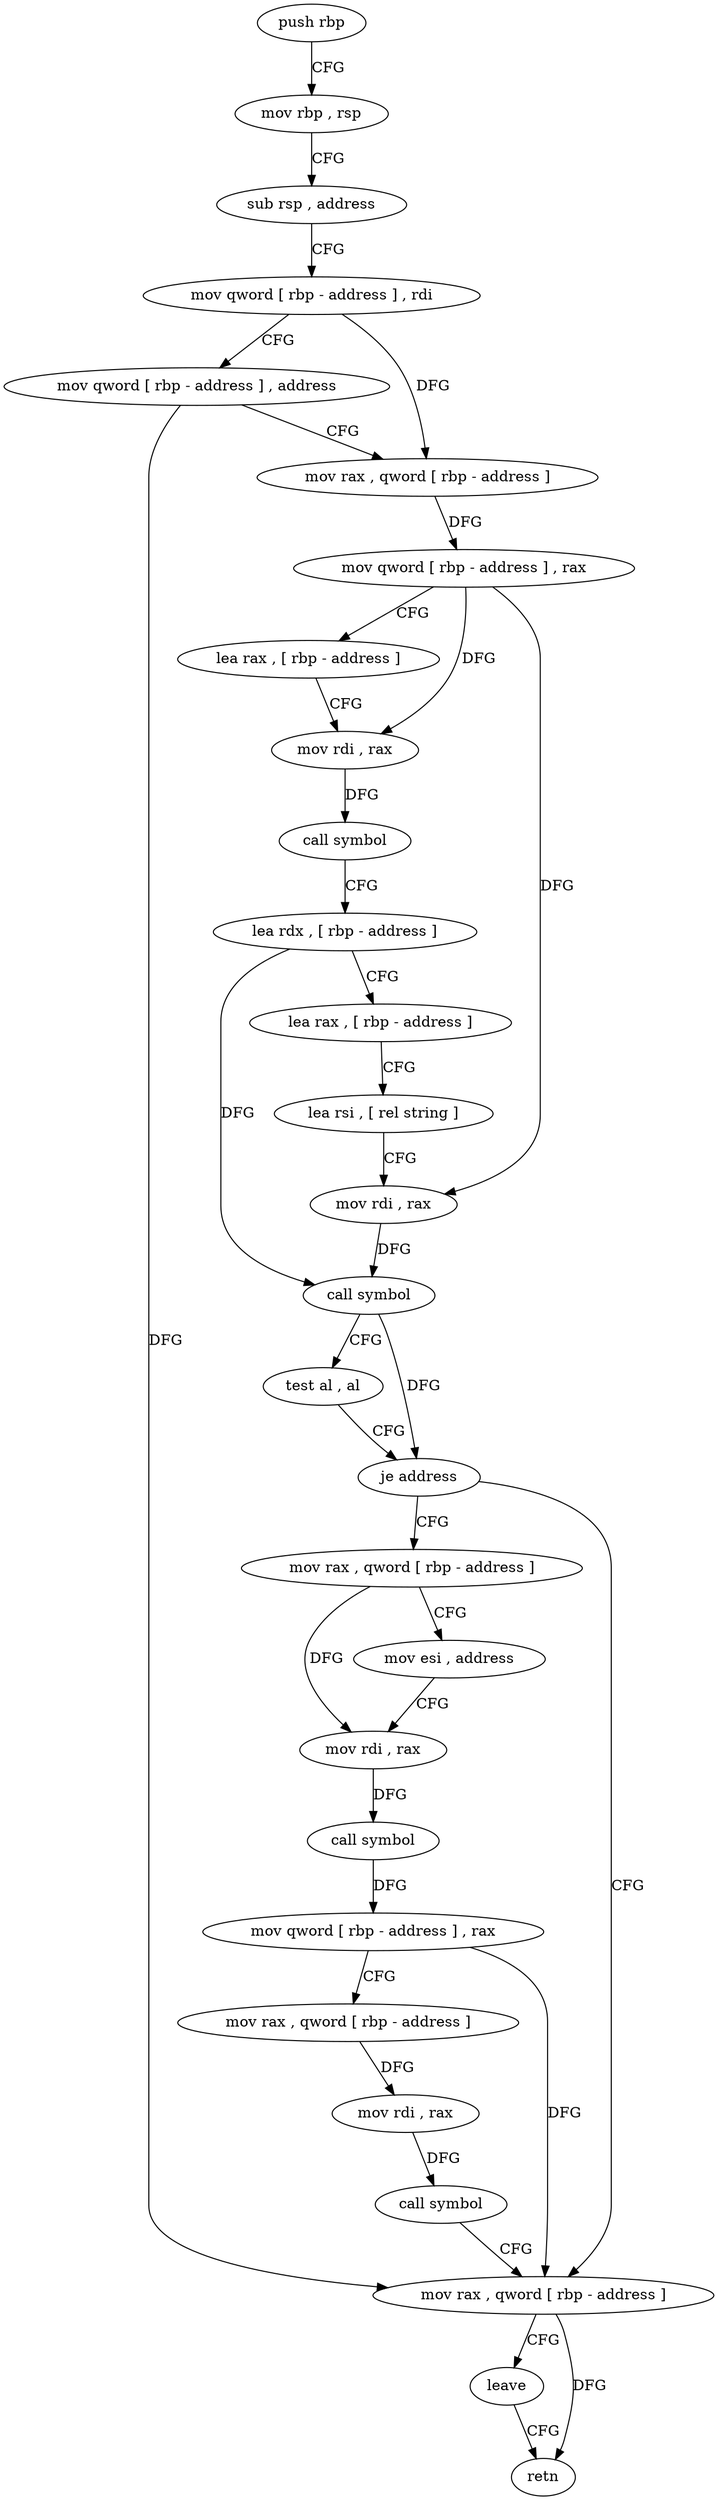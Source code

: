 digraph "func" {
"97029" [label = "push rbp" ]
"97030" [label = "mov rbp , rsp" ]
"97033" [label = "sub rsp , address" ]
"97037" [label = "mov qword [ rbp - address ] , rdi" ]
"97041" [label = "mov qword [ rbp - address ] , address" ]
"97049" [label = "mov rax , qword [ rbp - address ]" ]
"97053" [label = "mov qword [ rbp - address ] , rax" ]
"97057" [label = "lea rax , [ rbp - address ]" ]
"97061" [label = "mov rdi , rax" ]
"97064" [label = "call symbol" ]
"97069" [label = "lea rdx , [ rbp - address ]" ]
"97073" [label = "lea rax , [ rbp - address ]" ]
"97077" [label = "lea rsi , [ rel string ]" ]
"97084" [label = "mov rdi , rax" ]
"97087" [label = "call symbol" ]
"97092" [label = "test al , al" ]
"97094" [label = "je address" ]
"97129" [label = "mov rax , qword [ rbp - address ]" ]
"97096" [label = "mov rax , qword [ rbp - address ]" ]
"97133" [label = "leave" ]
"97134" [label = "retn" ]
"97100" [label = "mov esi , address" ]
"97105" [label = "mov rdi , rax" ]
"97108" [label = "call symbol" ]
"97113" [label = "mov qword [ rbp - address ] , rax" ]
"97117" [label = "mov rax , qword [ rbp - address ]" ]
"97121" [label = "mov rdi , rax" ]
"97124" [label = "call symbol" ]
"97029" -> "97030" [ label = "CFG" ]
"97030" -> "97033" [ label = "CFG" ]
"97033" -> "97037" [ label = "CFG" ]
"97037" -> "97041" [ label = "CFG" ]
"97037" -> "97049" [ label = "DFG" ]
"97041" -> "97049" [ label = "CFG" ]
"97041" -> "97129" [ label = "DFG" ]
"97049" -> "97053" [ label = "DFG" ]
"97053" -> "97057" [ label = "CFG" ]
"97053" -> "97061" [ label = "DFG" ]
"97053" -> "97084" [ label = "DFG" ]
"97057" -> "97061" [ label = "CFG" ]
"97061" -> "97064" [ label = "DFG" ]
"97064" -> "97069" [ label = "CFG" ]
"97069" -> "97073" [ label = "CFG" ]
"97069" -> "97087" [ label = "DFG" ]
"97073" -> "97077" [ label = "CFG" ]
"97077" -> "97084" [ label = "CFG" ]
"97084" -> "97087" [ label = "DFG" ]
"97087" -> "97092" [ label = "CFG" ]
"97087" -> "97094" [ label = "DFG" ]
"97092" -> "97094" [ label = "CFG" ]
"97094" -> "97129" [ label = "CFG" ]
"97094" -> "97096" [ label = "CFG" ]
"97129" -> "97133" [ label = "CFG" ]
"97129" -> "97134" [ label = "DFG" ]
"97096" -> "97100" [ label = "CFG" ]
"97096" -> "97105" [ label = "DFG" ]
"97133" -> "97134" [ label = "CFG" ]
"97100" -> "97105" [ label = "CFG" ]
"97105" -> "97108" [ label = "DFG" ]
"97108" -> "97113" [ label = "DFG" ]
"97113" -> "97117" [ label = "CFG" ]
"97113" -> "97129" [ label = "DFG" ]
"97117" -> "97121" [ label = "DFG" ]
"97121" -> "97124" [ label = "DFG" ]
"97124" -> "97129" [ label = "CFG" ]
}
